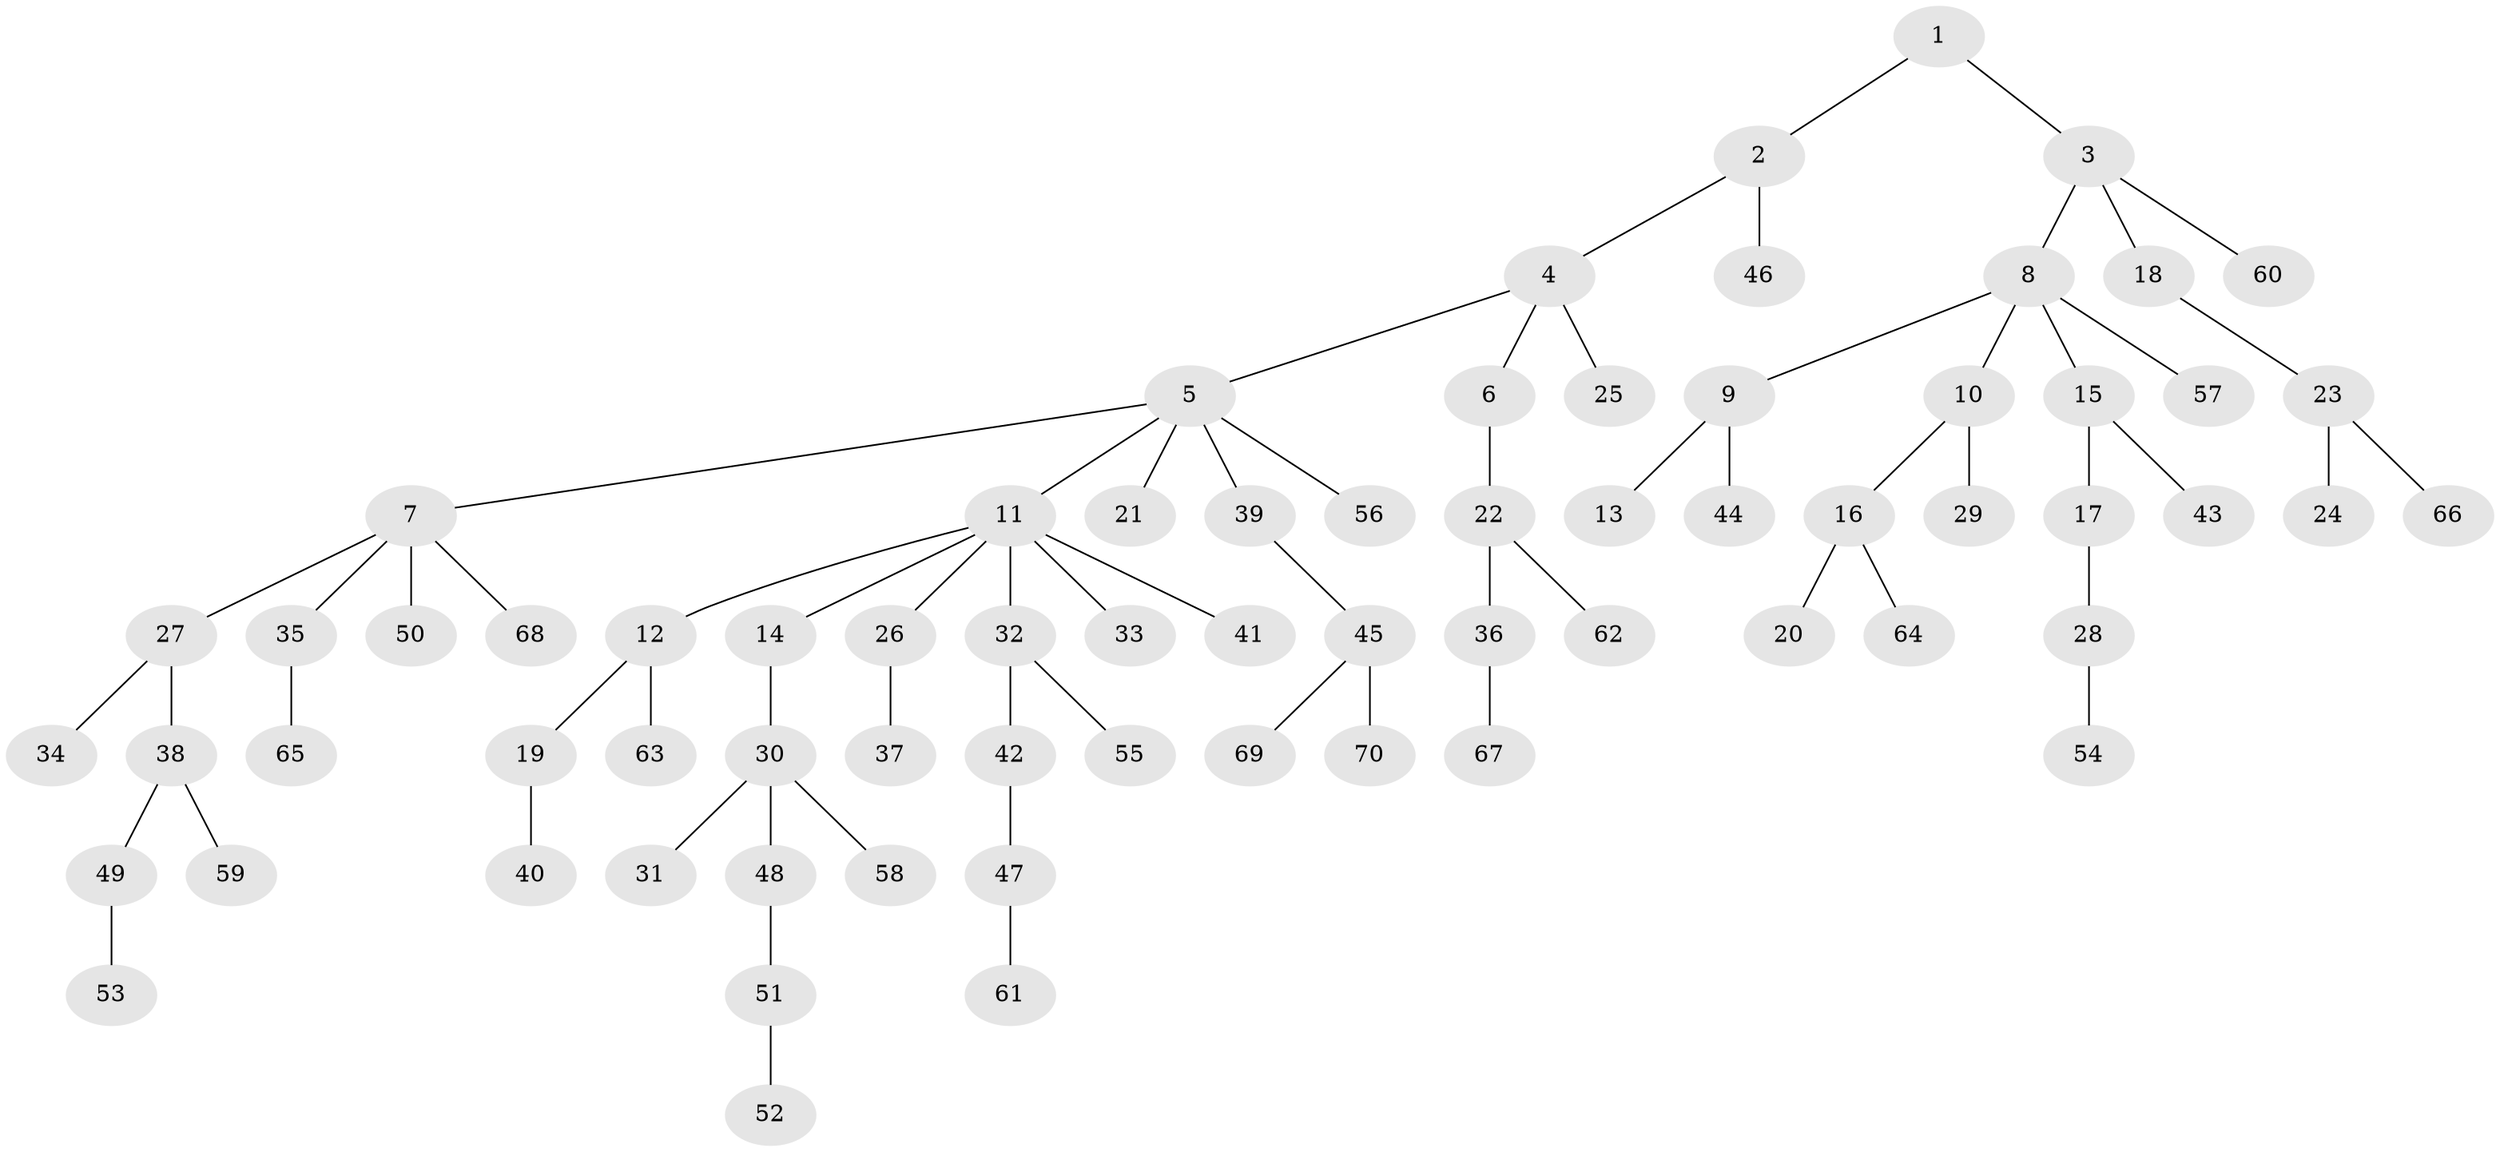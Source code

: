 // coarse degree distribution, {2: 0.1956521739130435, 3: 0.13043478260869565, 4: 0.08695652173913043, 6: 0.021739130434782608, 7: 0.021739130434782608, 1: 0.5434782608695652}
// Generated by graph-tools (version 1.1) at 2025/42/03/06/25 10:42:03]
// undirected, 70 vertices, 69 edges
graph export_dot {
graph [start="1"]
  node [color=gray90,style=filled];
  1;
  2;
  3;
  4;
  5;
  6;
  7;
  8;
  9;
  10;
  11;
  12;
  13;
  14;
  15;
  16;
  17;
  18;
  19;
  20;
  21;
  22;
  23;
  24;
  25;
  26;
  27;
  28;
  29;
  30;
  31;
  32;
  33;
  34;
  35;
  36;
  37;
  38;
  39;
  40;
  41;
  42;
  43;
  44;
  45;
  46;
  47;
  48;
  49;
  50;
  51;
  52;
  53;
  54;
  55;
  56;
  57;
  58;
  59;
  60;
  61;
  62;
  63;
  64;
  65;
  66;
  67;
  68;
  69;
  70;
  1 -- 2;
  1 -- 3;
  2 -- 4;
  2 -- 46;
  3 -- 8;
  3 -- 18;
  3 -- 60;
  4 -- 5;
  4 -- 6;
  4 -- 25;
  5 -- 7;
  5 -- 11;
  5 -- 21;
  5 -- 39;
  5 -- 56;
  6 -- 22;
  7 -- 27;
  7 -- 35;
  7 -- 50;
  7 -- 68;
  8 -- 9;
  8 -- 10;
  8 -- 15;
  8 -- 57;
  9 -- 13;
  9 -- 44;
  10 -- 16;
  10 -- 29;
  11 -- 12;
  11 -- 14;
  11 -- 26;
  11 -- 32;
  11 -- 33;
  11 -- 41;
  12 -- 19;
  12 -- 63;
  14 -- 30;
  15 -- 17;
  15 -- 43;
  16 -- 20;
  16 -- 64;
  17 -- 28;
  18 -- 23;
  19 -- 40;
  22 -- 36;
  22 -- 62;
  23 -- 24;
  23 -- 66;
  26 -- 37;
  27 -- 34;
  27 -- 38;
  28 -- 54;
  30 -- 31;
  30 -- 48;
  30 -- 58;
  32 -- 42;
  32 -- 55;
  35 -- 65;
  36 -- 67;
  38 -- 49;
  38 -- 59;
  39 -- 45;
  42 -- 47;
  45 -- 69;
  45 -- 70;
  47 -- 61;
  48 -- 51;
  49 -- 53;
  51 -- 52;
}
